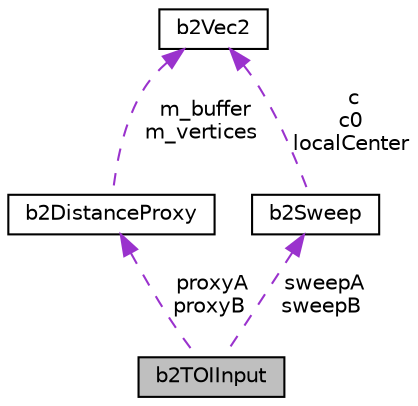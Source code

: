 digraph "b2TOIInput"
{
 // LATEX_PDF_SIZE
  edge [fontname="Helvetica",fontsize="10",labelfontname="Helvetica",labelfontsize="10"];
  node [fontname="Helvetica",fontsize="10",shape=record];
  Node1 [label="b2TOIInput",height=0.2,width=0.4,color="black", fillcolor="grey75", style="filled", fontcolor="black",tooltip="Input parameters for b2TimeOfImpact."];
  Node2 -> Node1 [dir="back",color="darkorchid3",fontsize="10",style="dashed",label=" proxyA\nproxyB" ,fontname="Helvetica"];
  Node2 [label="b2DistanceProxy",height=0.2,width=0.4,color="black", fillcolor="white", style="filled",URL="$structb2DistanceProxy.html",tooltip=" "];
  Node3 -> Node2 [dir="back",color="darkorchid3",fontsize="10",style="dashed",label=" m_buffer\nm_vertices" ,fontname="Helvetica"];
  Node3 [label="b2Vec2",height=0.2,width=0.4,color="black", fillcolor="white", style="filled",URL="$structb2Vec2.html",tooltip="A 2D column vector."];
  Node4 -> Node1 [dir="back",color="darkorchid3",fontsize="10",style="dashed",label=" sweepA\nsweepB" ,fontname="Helvetica"];
  Node4 [label="b2Sweep",height=0.2,width=0.4,color="black", fillcolor="white", style="filled",URL="$structb2Sweep.html",tooltip=" "];
  Node3 -> Node4 [dir="back",color="darkorchid3",fontsize="10",style="dashed",label=" c\nc0\nlocalCenter" ,fontname="Helvetica"];
}
